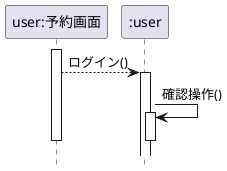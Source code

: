 @startuml ラーメン屋さんでの注文
hide footbox
participant "user:予約画面" as clerk
participant ":user" as cooker
activate clerk
clerk --> cooker:ログイン()
activate cooker
cooker -> cooker:確認操作()
activate cooker
deactivate cooker
deactivate clerk
@enduml
